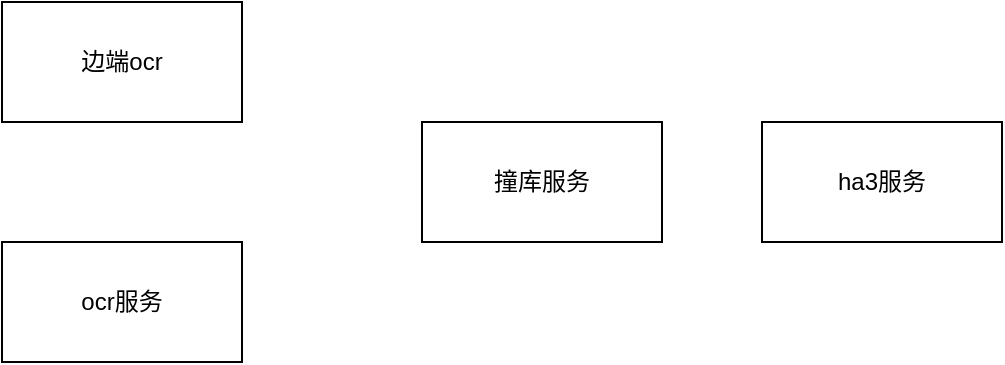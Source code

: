<mxfile version="21.7.5" type="github">
  <diagram name="第 1 页" id="IdJZ9Ue8zPUNQ9ziq4Xn">
    <mxGraphModel dx="1306" dy="731" grid="1" gridSize="10" guides="1" tooltips="1" connect="1" arrows="1" fold="1" page="1" pageScale="1" pageWidth="827" pageHeight="1169" math="0" shadow="0">
      <root>
        <mxCell id="0" />
        <mxCell id="1" parent="0" />
        <mxCell id="rcvzndDHGPLYx7ajsTdU-1" value="ocr服务" style="rounded=0;whiteSpace=wrap;html=1;" vertex="1" parent="1">
          <mxGeometry x="150" y="250" width="120" height="60" as="geometry" />
        </mxCell>
        <mxCell id="rcvzndDHGPLYx7ajsTdU-2" value="撞库服务" style="rounded=0;whiteSpace=wrap;html=1;" vertex="1" parent="1">
          <mxGeometry x="360" y="190" width="120" height="60" as="geometry" />
        </mxCell>
        <mxCell id="rcvzndDHGPLYx7ajsTdU-3" value="ha3服务" style="rounded=0;whiteSpace=wrap;html=1;" vertex="1" parent="1">
          <mxGeometry x="530" y="190" width="120" height="60" as="geometry" />
        </mxCell>
        <mxCell id="rcvzndDHGPLYx7ajsTdU-4" value="边端ocr" style="rounded=0;whiteSpace=wrap;html=1;" vertex="1" parent="1">
          <mxGeometry x="150" y="130" width="120" height="60" as="geometry" />
        </mxCell>
      </root>
    </mxGraphModel>
  </diagram>
</mxfile>
